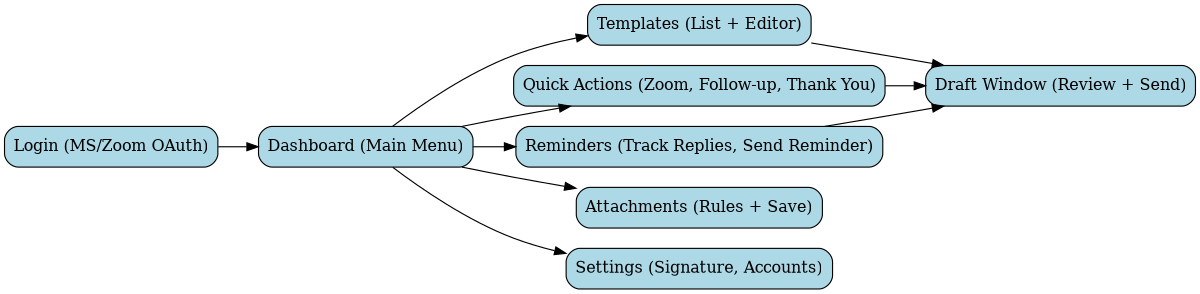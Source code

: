 digraph UI_Flow {
    rankdir=LR;
    size="8,5";

    node [shape=rect style="rounded,filled" fillcolor=lightblue];

    login       [label="Login (MS/Zoom OAuth)"];
    dashboard   [label="Dashboard (Main Menu)"];
    templates   [label="Templates (List + Editor)"];
    quick       [label="Quick Actions (Zoom, Follow-up, Thank You)"];
    reminders   [label="Reminders (Track Replies, Send Reminder)"];
    attachments [label="Attachments (Rules + Save)"];
    settings    [label="Settings (Signature, Accounts)"];
    draft       [label="Draft Window (Review + Send)"];

    login -> dashboard;
    dashboard -> templates;
    dashboard -> quick;
    dashboard -> reminders;
    dashboard -> attachments;
    dashboard -> settings;
    templates -> draft;
    quick -> draft;
    reminders -> draft;
}
